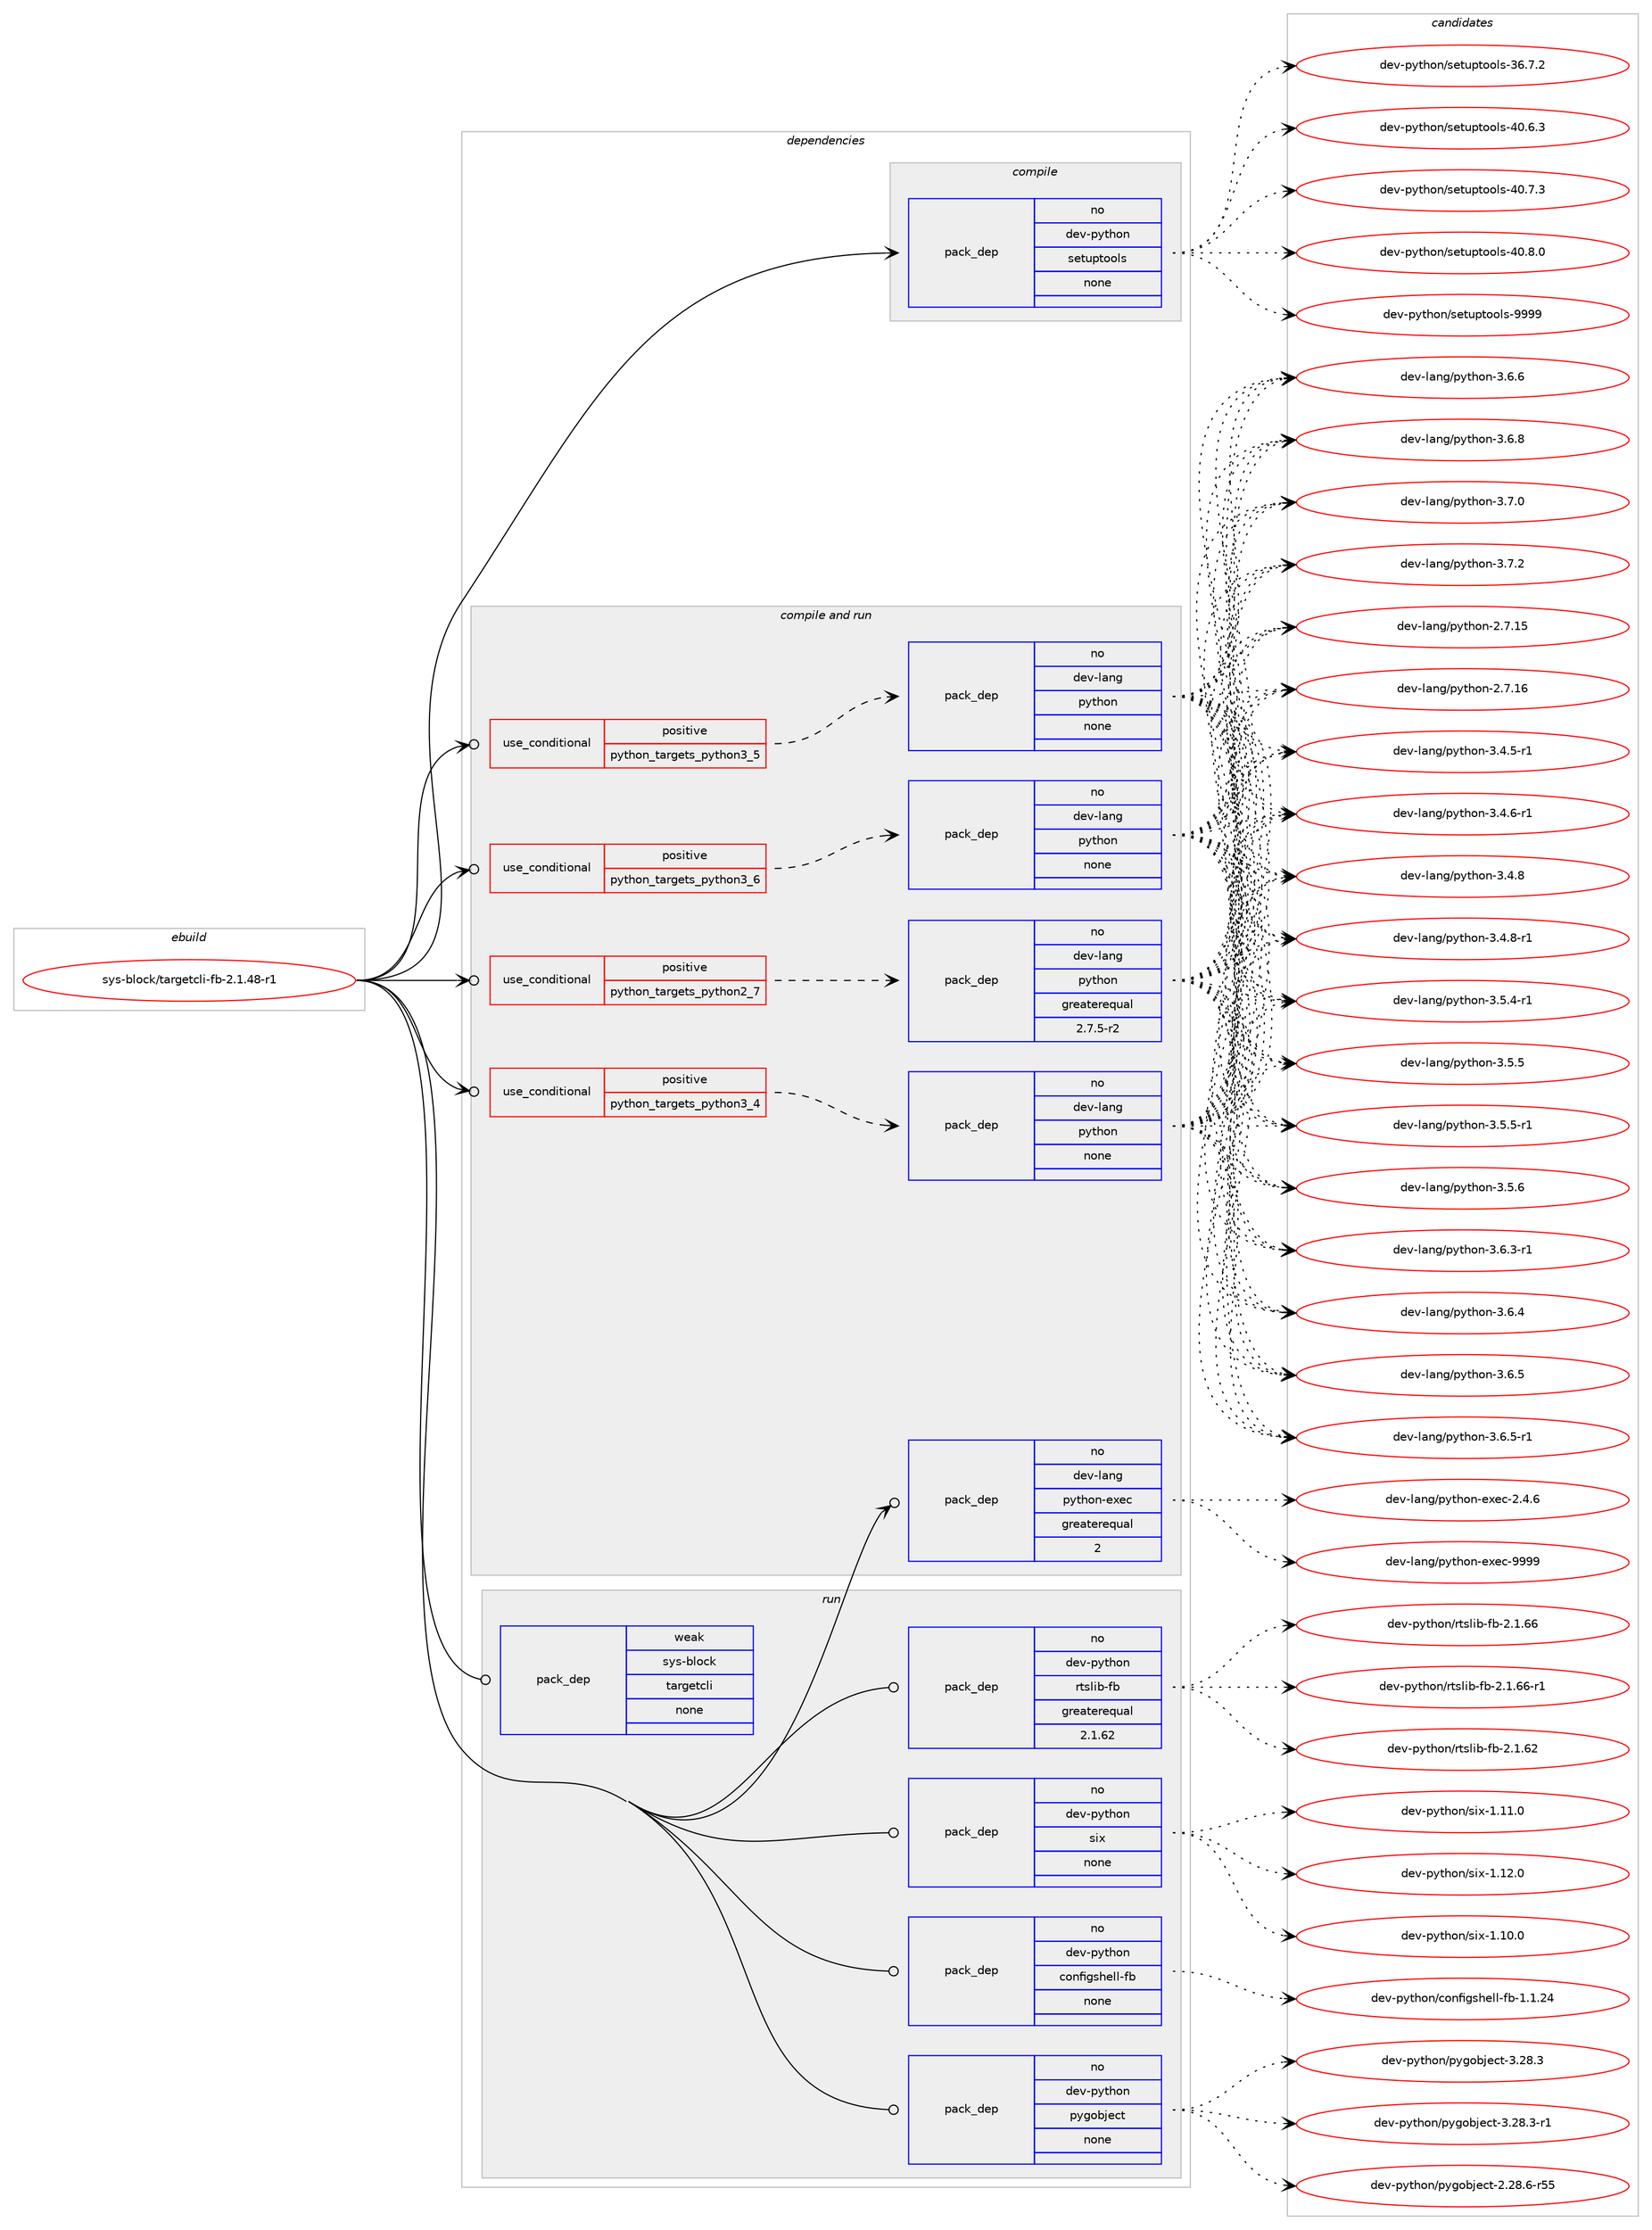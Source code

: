 digraph prolog {

# *************
# Graph options
# *************

newrank=true;
concentrate=true;
compound=true;
graph [rankdir=LR,fontname=Helvetica,fontsize=10,ranksep=1.5];#, ranksep=2.5, nodesep=0.2];
edge  [arrowhead=vee];
node  [fontname=Helvetica,fontsize=10];

# **********
# The ebuild
# **********

subgraph cluster_leftcol {
color=gray;
rank=same;
label=<<i>ebuild</i>>;
id [label="sys-block/targetcli-fb-2.1.48-r1", color=red, width=4, href="../sys-block/targetcli-fb-2.1.48-r1.svg"];
}

# ****************
# The dependencies
# ****************

subgraph cluster_midcol {
color=gray;
label=<<i>dependencies</i>>;
subgraph cluster_compile {
fillcolor="#eeeeee";
style=filled;
label=<<i>compile</i>>;
subgraph pack1232672 {
dependency1718928 [label=<<TABLE BORDER="0" CELLBORDER="1" CELLSPACING="0" CELLPADDING="4" WIDTH="220"><TR><TD ROWSPAN="6" CELLPADDING="30">pack_dep</TD></TR><TR><TD WIDTH="110">no</TD></TR><TR><TD>dev-python</TD></TR><TR><TD>setuptools</TD></TR><TR><TD>none</TD></TR><TR><TD></TD></TR></TABLE>>, shape=none, color=blue];
}
id:e -> dependency1718928:w [weight=20,style="solid",arrowhead="vee"];
}
subgraph cluster_compileandrun {
fillcolor="#eeeeee";
style=filled;
label=<<i>compile and run</i>>;
subgraph cond458098 {
dependency1718929 [label=<<TABLE BORDER="0" CELLBORDER="1" CELLSPACING="0" CELLPADDING="4"><TR><TD ROWSPAN="3" CELLPADDING="10">use_conditional</TD></TR><TR><TD>positive</TD></TR><TR><TD>python_targets_python2_7</TD></TR></TABLE>>, shape=none, color=red];
subgraph pack1232673 {
dependency1718930 [label=<<TABLE BORDER="0" CELLBORDER="1" CELLSPACING="0" CELLPADDING="4" WIDTH="220"><TR><TD ROWSPAN="6" CELLPADDING="30">pack_dep</TD></TR><TR><TD WIDTH="110">no</TD></TR><TR><TD>dev-lang</TD></TR><TR><TD>python</TD></TR><TR><TD>greaterequal</TD></TR><TR><TD>2.7.5-r2</TD></TR></TABLE>>, shape=none, color=blue];
}
dependency1718929:e -> dependency1718930:w [weight=20,style="dashed",arrowhead="vee"];
}
id:e -> dependency1718929:w [weight=20,style="solid",arrowhead="odotvee"];
subgraph cond458099 {
dependency1718931 [label=<<TABLE BORDER="0" CELLBORDER="1" CELLSPACING="0" CELLPADDING="4"><TR><TD ROWSPAN="3" CELLPADDING="10">use_conditional</TD></TR><TR><TD>positive</TD></TR><TR><TD>python_targets_python3_4</TD></TR></TABLE>>, shape=none, color=red];
subgraph pack1232674 {
dependency1718932 [label=<<TABLE BORDER="0" CELLBORDER="1" CELLSPACING="0" CELLPADDING="4" WIDTH="220"><TR><TD ROWSPAN="6" CELLPADDING="30">pack_dep</TD></TR><TR><TD WIDTH="110">no</TD></TR><TR><TD>dev-lang</TD></TR><TR><TD>python</TD></TR><TR><TD>none</TD></TR><TR><TD></TD></TR></TABLE>>, shape=none, color=blue];
}
dependency1718931:e -> dependency1718932:w [weight=20,style="dashed",arrowhead="vee"];
}
id:e -> dependency1718931:w [weight=20,style="solid",arrowhead="odotvee"];
subgraph cond458100 {
dependency1718933 [label=<<TABLE BORDER="0" CELLBORDER="1" CELLSPACING="0" CELLPADDING="4"><TR><TD ROWSPAN="3" CELLPADDING="10">use_conditional</TD></TR><TR><TD>positive</TD></TR><TR><TD>python_targets_python3_5</TD></TR></TABLE>>, shape=none, color=red];
subgraph pack1232675 {
dependency1718934 [label=<<TABLE BORDER="0" CELLBORDER="1" CELLSPACING="0" CELLPADDING="4" WIDTH="220"><TR><TD ROWSPAN="6" CELLPADDING="30">pack_dep</TD></TR><TR><TD WIDTH="110">no</TD></TR><TR><TD>dev-lang</TD></TR><TR><TD>python</TD></TR><TR><TD>none</TD></TR><TR><TD></TD></TR></TABLE>>, shape=none, color=blue];
}
dependency1718933:e -> dependency1718934:w [weight=20,style="dashed",arrowhead="vee"];
}
id:e -> dependency1718933:w [weight=20,style="solid",arrowhead="odotvee"];
subgraph cond458101 {
dependency1718935 [label=<<TABLE BORDER="0" CELLBORDER="1" CELLSPACING="0" CELLPADDING="4"><TR><TD ROWSPAN="3" CELLPADDING="10">use_conditional</TD></TR><TR><TD>positive</TD></TR><TR><TD>python_targets_python3_6</TD></TR></TABLE>>, shape=none, color=red];
subgraph pack1232676 {
dependency1718936 [label=<<TABLE BORDER="0" CELLBORDER="1" CELLSPACING="0" CELLPADDING="4" WIDTH="220"><TR><TD ROWSPAN="6" CELLPADDING="30">pack_dep</TD></TR><TR><TD WIDTH="110">no</TD></TR><TR><TD>dev-lang</TD></TR><TR><TD>python</TD></TR><TR><TD>none</TD></TR><TR><TD></TD></TR></TABLE>>, shape=none, color=blue];
}
dependency1718935:e -> dependency1718936:w [weight=20,style="dashed",arrowhead="vee"];
}
id:e -> dependency1718935:w [weight=20,style="solid",arrowhead="odotvee"];
subgraph pack1232677 {
dependency1718937 [label=<<TABLE BORDER="0" CELLBORDER="1" CELLSPACING="0" CELLPADDING="4" WIDTH="220"><TR><TD ROWSPAN="6" CELLPADDING="30">pack_dep</TD></TR><TR><TD WIDTH="110">no</TD></TR><TR><TD>dev-lang</TD></TR><TR><TD>python-exec</TD></TR><TR><TD>greaterequal</TD></TR><TR><TD>2</TD></TR></TABLE>>, shape=none, color=blue];
}
id:e -> dependency1718937:w [weight=20,style="solid",arrowhead="odotvee"];
}
subgraph cluster_run {
fillcolor="#eeeeee";
style=filled;
label=<<i>run</i>>;
subgraph pack1232678 {
dependency1718938 [label=<<TABLE BORDER="0" CELLBORDER="1" CELLSPACING="0" CELLPADDING="4" WIDTH="220"><TR><TD ROWSPAN="6" CELLPADDING="30">pack_dep</TD></TR><TR><TD WIDTH="110">no</TD></TR><TR><TD>dev-python</TD></TR><TR><TD>configshell-fb</TD></TR><TR><TD>none</TD></TR><TR><TD></TD></TR></TABLE>>, shape=none, color=blue];
}
id:e -> dependency1718938:w [weight=20,style="solid",arrowhead="odot"];
subgraph pack1232679 {
dependency1718939 [label=<<TABLE BORDER="0" CELLBORDER="1" CELLSPACING="0" CELLPADDING="4" WIDTH="220"><TR><TD ROWSPAN="6" CELLPADDING="30">pack_dep</TD></TR><TR><TD WIDTH="110">no</TD></TR><TR><TD>dev-python</TD></TR><TR><TD>pygobject</TD></TR><TR><TD>none</TD></TR><TR><TD></TD></TR></TABLE>>, shape=none, color=blue];
}
id:e -> dependency1718939:w [weight=20,style="solid",arrowhead="odot"];
subgraph pack1232680 {
dependency1718940 [label=<<TABLE BORDER="0" CELLBORDER="1" CELLSPACING="0" CELLPADDING="4" WIDTH="220"><TR><TD ROWSPAN="6" CELLPADDING="30">pack_dep</TD></TR><TR><TD WIDTH="110">no</TD></TR><TR><TD>dev-python</TD></TR><TR><TD>rtslib-fb</TD></TR><TR><TD>greaterequal</TD></TR><TR><TD>2.1.62</TD></TR></TABLE>>, shape=none, color=blue];
}
id:e -> dependency1718940:w [weight=20,style="solid",arrowhead="odot"];
subgraph pack1232681 {
dependency1718941 [label=<<TABLE BORDER="0" CELLBORDER="1" CELLSPACING="0" CELLPADDING="4" WIDTH="220"><TR><TD ROWSPAN="6" CELLPADDING="30">pack_dep</TD></TR><TR><TD WIDTH="110">no</TD></TR><TR><TD>dev-python</TD></TR><TR><TD>six</TD></TR><TR><TD>none</TD></TR><TR><TD></TD></TR></TABLE>>, shape=none, color=blue];
}
id:e -> dependency1718941:w [weight=20,style="solid",arrowhead="odot"];
subgraph pack1232682 {
dependency1718942 [label=<<TABLE BORDER="0" CELLBORDER="1" CELLSPACING="0" CELLPADDING="4" WIDTH="220"><TR><TD ROWSPAN="6" CELLPADDING="30">pack_dep</TD></TR><TR><TD WIDTH="110">weak</TD></TR><TR><TD>sys-block</TD></TR><TR><TD>targetcli</TD></TR><TR><TD>none</TD></TR><TR><TD></TD></TR></TABLE>>, shape=none, color=blue];
}
id:e -> dependency1718942:w [weight=20,style="solid",arrowhead="odot"];
}
}

# **************
# The candidates
# **************

subgraph cluster_choices {
rank=same;
color=gray;
label=<<i>candidates</i>>;

subgraph choice1232672 {
color=black;
nodesep=1;
choice100101118451121211161041111104711510111611711211611111110811545515446554650 [label="dev-python/setuptools-36.7.2", color=red, width=4,href="../dev-python/setuptools-36.7.2.svg"];
choice100101118451121211161041111104711510111611711211611111110811545524846544651 [label="dev-python/setuptools-40.6.3", color=red, width=4,href="../dev-python/setuptools-40.6.3.svg"];
choice100101118451121211161041111104711510111611711211611111110811545524846554651 [label="dev-python/setuptools-40.7.3", color=red, width=4,href="../dev-python/setuptools-40.7.3.svg"];
choice100101118451121211161041111104711510111611711211611111110811545524846564648 [label="dev-python/setuptools-40.8.0", color=red, width=4,href="../dev-python/setuptools-40.8.0.svg"];
choice10010111845112121116104111110471151011161171121161111111081154557575757 [label="dev-python/setuptools-9999", color=red, width=4,href="../dev-python/setuptools-9999.svg"];
dependency1718928:e -> choice100101118451121211161041111104711510111611711211611111110811545515446554650:w [style=dotted,weight="100"];
dependency1718928:e -> choice100101118451121211161041111104711510111611711211611111110811545524846544651:w [style=dotted,weight="100"];
dependency1718928:e -> choice100101118451121211161041111104711510111611711211611111110811545524846554651:w [style=dotted,weight="100"];
dependency1718928:e -> choice100101118451121211161041111104711510111611711211611111110811545524846564648:w [style=dotted,weight="100"];
dependency1718928:e -> choice10010111845112121116104111110471151011161171121161111111081154557575757:w [style=dotted,weight="100"];
}
subgraph choice1232673 {
color=black;
nodesep=1;
choice10010111845108971101034711212111610411111045504655464953 [label="dev-lang/python-2.7.15", color=red, width=4,href="../dev-lang/python-2.7.15.svg"];
choice10010111845108971101034711212111610411111045504655464954 [label="dev-lang/python-2.7.16", color=red, width=4,href="../dev-lang/python-2.7.16.svg"];
choice1001011184510897110103471121211161041111104551465246534511449 [label="dev-lang/python-3.4.5-r1", color=red, width=4,href="../dev-lang/python-3.4.5-r1.svg"];
choice1001011184510897110103471121211161041111104551465246544511449 [label="dev-lang/python-3.4.6-r1", color=red, width=4,href="../dev-lang/python-3.4.6-r1.svg"];
choice100101118451089711010347112121116104111110455146524656 [label="dev-lang/python-3.4.8", color=red, width=4,href="../dev-lang/python-3.4.8.svg"];
choice1001011184510897110103471121211161041111104551465246564511449 [label="dev-lang/python-3.4.8-r1", color=red, width=4,href="../dev-lang/python-3.4.8-r1.svg"];
choice1001011184510897110103471121211161041111104551465346524511449 [label="dev-lang/python-3.5.4-r1", color=red, width=4,href="../dev-lang/python-3.5.4-r1.svg"];
choice100101118451089711010347112121116104111110455146534653 [label="dev-lang/python-3.5.5", color=red, width=4,href="../dev-lang/python-3.5.5.svg"];
choice1001011184510897110103471121211161041111104551465346534511449 [label="dev-lang/python-3.5.5-r1", color=red, width=4,href="../dev-lang/python-3.5.5-r1.svg"];
choice100101118451089711010347112121116104111110455146534654 [label="dev-lang/python-3.5.6", color=red, width=4,href="../dev-lang/python-3.5.6.svg"];
choice1001011184510897110103471121211161041111104551465446514511449 [label="dev-lang/python-3.6.3-r1", color=red, width=4,href="../dev-lang/python-3.6.3-r1.svg"];
choice100101118451089711010347112121116104111110455146544652 [label="dev-lang/python-3.6.4", color=red, width=4,href="../dev-lang/python-3.6.4.svg"];
choice100101118451089711010347112121116104111110455146544653 [label="dev-lang/python-3.6.5", color=red, width=4,href="../dev-lang/python-3.6.5.svg"];
choice1001011184510897110103471121211161041111104551465446534511449 [label="dev-lang/python-3.6.5-r1", color=red, width=4,href="../dev-lang/python-3.6.5-r1.svg"];
choice100101118451089711010347112121116104111110455146544654 [label="dev-lang/python-3.6.6", color=red, width=4,href="../dev-lang/python-3.6.6.svg"];
choice100101118451089711010347112121116104111110455146544656 [label="dev-lang/python-3.6.8", color=red, width=4,href="../dev-lang/python-3.6.8.svg"];
choice100101118451089711010347112121116104111110455146554648 [label="dev-lang/python-3.7.0", color=red, width=4,href="../dev-lang/python-3.7.0.svg"];
choice100101118451089711010347112121116104111110455146554650 [label="dev-lang/python-3.7.2", color=red, width=4,href="../dev-lang/python-3.7.2.svg"];
dependency1718930:e -> choice10010111845108971101034711212111610411111045504655464953:w [style=dotted,weight="100"];
dependency1718930:e -> choice10010111845108971101034711212111610411111045504655464954:w [style=dotted,weight="100"];
dependency1718930:e -> choice1001011184510897110103471121211161041111104551465246534511449:w [style=dotted,weight="100"];
dependency1718930:e -> choice1001011184510897110103471121211161041111104551465246544511449:w [style=dotted,weight="100"];
dependency1718930:e -> choice100101118451089711010347112121116104111110455146524656:w [style=dotted,weight="100"];
dependency1718930:e -> choice1001011184510897110103471121211161041111104551465246564511449:w [style=dotted,weight="100"];
dependency1718930:e -> choice1001011184510897110103471121211161041111104551465346524511449:w [style=dotted,weight="100"];
dependency1718930:e -> choice100101118451089711010347112121116104111110455146534653:w [style=dotted,weight="100"];
dependency1718930:e -> choice1001011184510897110103471121211161041111104551465346534511449:w [style=dotted,weight="100"];
dependency1718930:e -> choice100101118451089711010347112121116104111110455146534654:w [style=dotted,weight="100"];
dependency1718930:e -> choice1001011184510897110103471121211161041111104551465446514511449:w [style=dotted,weight="100"];
dependency1718930:e -> choice100101118451089711010347112121116104111110455146544652:w [style=dotted,weight="100"];
dependency1718930:e -> choice100101118451089711010347112121116104111110455146544653:w [style=dotted,weight="100"];
dependency1718930:e -> choice1001011184510897110103471121211161041111104551465446534511449:w [style=dotted,weight="100"];
dependency1718930:e -> choice100101118451089711010347112121116104111110455146544654:w [style=dotted,weight="100"];
dependency1718930:e -> choice100101118451089711010347112121116104111110455146544656:w [style=dotted,weight="100"];
dependency1718930:e -> choice100101118451089711010347112121116104111110455146554648:w [style=dotted,weight="100"];
dependency1718930:e -> choice100101118451089711010347112121116104111110455146554650:w [style=dotted,weight="100"];
}
subgraph choice1232674 {
color=black;
nodesep=1;
choice10010111845108971101034711212111610411111045504655464953 [label="dev-lang/python-2.7.15", color=red, width=4,href="../dev-lang/python-2.7.15.svg"];
choice10010111845108971101034711212111610411111045504655464954 [label="dev-lang/python-2.7.16", color=red, width=4,href="../dev-lang/python-2.7.16.svg"];
choice1001011184510897110103471121211161041111104551465246534511449 [label="dev-lang/python-3.4.5-r1", color=red, width=4,href="../dev-lang/python-3.4.5-r1.svg"];
choice1001011184510897110103471121211161041111104551465246544511449 [label="dev-lang/python-3.4.6-r1", color=red, width=4,href="../dev-lang/python-3.4.6-r1.svg"];
choice100101118451089711010347112121116104111110455146524656 [label="dev-lang/python-3.4.8", color=red, width=4,href="../dev-lang/python-3.4.8.svg"];
choice1001011184510897110103471121211161041111104551465246564511449 [label="dev-lang/python-3.4.8-r1", color=red, width=4,href="../dev-lang/python-3.4.8-r1.svg"];
choice1001011184510897110103471121211161041111104551465346524511449 [label="dev-lang/python-3.5.4-r1", color=red, width=4,href="../dev-lang/python-3.5.4-r1.svg"];
choice100101118451089711010347112121116104111110455146534653 [label="dev-lang/python-3.5.5", color=red, width=4,href="../dev-lang/python-3.5.5.svg"];
choice1001011184510897110103471121211161041111104551465346534511449 [label="dev-lang/python-3.5.5-r1", color=red, width=4,href="../dev-lang/python-3.5.5-r1.svg"];
choice100101118451089711010347112121116104111110455146534654 [label="dev-lang/python-3.5.6", color=red, width=4,href="../dev-lang/python-3.5.6.svg"];
choice1001011184510897110103471121211161041111104551465446514511449 [label="dev-lang/python-3.6.3-r1", color=red, width=4,href="../dev-lang/python-3.6.3-r1.svg"];
choice100101118451089711010347112121116104111110455146544652 [label="dev-lang/python-3.6.4", color=red, width=4,href="../dev-lang/python-3.6.4.svg"];
choice100101118451089711010347112121116104111110455146544653 [label="dev-lang/python-3.6.5", color=red, width=4,href="../dev-lang/python-3.6.5.svg"];
choice1001011184510897110103471121211161041111104551465446534511449 [label="dev-lang/python-3.6.5-r1", color=red, width=4,href="../dev-lang/python-3.6.5-r1.svg"];
choice100101118451089711010347112121116104111110455146544654 [label="dev-lang/python-3.6.6", color=red, width=4,href="../dev-lang/python-3.6.6.svg"];
choice100101118451089711010347112121116104111110455146544656 [label="dev-lang/python-3.6.8", color=red, width=4,href="../dev-lang/python-3.6.8.svg"];
choice100101118451089711010347112121116104111110455146554648 [label="dev-lang/python-3.7.0", color=red, width=4,href="../dev-lang/python-3.7.0.svg"];
choice100101118451089711010347112121116104111110455146554650 [label="dev-lang/python-3.7.2", color=red, width=4,href="../dev-lang/python-3.7.2.svg"];
dependency1718932:e -> choice10010111845108971101034711212111610411111045504655464953:w [style=dotted,weight="100"];
dependency1718932:e -> choice10010111845108971101034711212111610411111045504655464954:w [style=dotted,weight="100"];
dependency1718932:e -> choice1001011184510897110103471121211161041111104551465246534511449:w [style=dotted,weight="100"];
dependency1718932:e -> choice1001011184510897110103471121211161041111104551465246544511449:w [style=dotted,weight="100"];
dependency1718932:e -> choice100101118451089711010347112121116104111110455146524656:w [style=dotted,weight="100"];
dependency1718932:e -> choice1001011184510897110103471121211161041111104551465246564511449:w [style=dotted,weight="100"];
dependency1718932:e -> choice1001011184510897110103471121211161041111104551465346524511449:w [style=dotted,weight="100"];
dependency1718932:e -> choice100101118451089711010347112121116104111110455146534653:w [style=dotted,weight="100"];
dependency1718932:e -> choice1001011184510897110103471121211161041111104551465346534511449:w [style=dotted,weight="100"];
dependency1718932:e -> choice100101118451089711010347112121116104111110455146534654:w [style=dotted,weight="100"];
dependency1718932:e -> choice1001011184510897110103471121211161041111104551465446514511449:w [style=dotted,weight="100"];
dependency1718932:e -> choice100101118451089711010347112121116104111110455146544652:w [style=dotted,weight="100"];
dependency1718932:e -> choice100101118451089711010347112121116104111110455146544653:w [style=dotted,weight="100"];
dependency1718932:e -> choice1001011184510897110103471121211161041111104551465446534511449:w [style=dotted,weight="100"];
dependency1718932:e -> choice100101118451089711010347112121116104111110455146544654:w [style=dotted,weight="100"];
dependency1718932:e -> choice100101118451089711010347112121116104111110455146544656:w [style=dotted,weight="100"];
dependency1718932:e -> choice100101118451089711010347112121116104111110455146554648:w [style=dotted,weight="100"];
dependency1718932:e -> choice100101118451089711010347112121116104111110455146554650:w [style=dotted,weight="100"];
}
subgraph choice1232675 {
color=black;
nodesep=1;
choice10010111845108971101034711212111610411111045504655464953 [label="dev-lang/python-2.7.15", color=red, width=4,href="../dev-lang/python-2.7.15.svg"];
choice10010111845108971101034711212111610411111045504655464954 [label="dev-lang/python-2.7.16", color=red, width=4,href="../dev-lang/python-2.7.16.svg"];
choice1001011184510897110103471121211161041111104551465246534511449 [label="dev-lang/python-3.4.5-r1", color=red, width=4,href="../dev-lang/python-3.4.5-r1.svg"];
choice1001011184510897110103471121211161041111104551465246544511449 [label="dev-lang/python-3.4.6-r1", color=red, width=4,href="../dev-lang/python-3.4.6-r1.svg"];
choice100101118451089711010347112121116104111110455146524656 [label="dev-lang/python-3.4.8", color=red, width=4,href="../dev-lang/python-3.4.8.svg"];
choice1001011184510897110103471121211161041111104551465246564511449 [label="dev-lang/python-3.4.8-r1", color=red, width=4,href="../dev-lang/python-3.4.8-r1.svg"];
choice1001011184510897110103471121211161041111104551465346524511449 [label="dev-lang/python-3.5.4-r1", color=red, width=4,href="../dev-lang/python-3.5.4-r1.svg"];
choice100101118451089711010347112121116104111110455146534653 [label="dev-lang/python-3.5.5", color=red, width=4,href="../dev-lang/python-3.5.5.svg"];
choice1001011184510897110103471121211161041111104551465346534511449 [label="dev-lang/python-3.5.5-r1", color=red, width=4,href="../dev-lang/python-3.5.5-r1.svg"];
choice100101118451089711010347112121116104111110455146534654 [label="dev-lang/python-3.5.6", color=red, width=4,href="../dev-lang/python-3.5.6.svg"];
choice1001011184510897110103471121211161041111104551465446514511449 [label="dev-lang/python-3.6.3-r1", color=red, width=4,href="../dev-lang/python-3.6.3-r1.svg"];
choice100101118451089711010347112121116104111110455146544652 [label="dev-lang/python-3.6.4", color=red, width=4,href="../dev-lang/python-3.6.4.svg"];
choice100101118451089711010347112121116104111110455146544653 [label="dev-lang/python-3.6.5", color=red, width=4,href="../dev-lang/python-3.6.5.svg"];
choice1001011184510897110103471121211161041111104551465446534511449 [label="dev-lang/python-3.6.5-r1", color=red, width=4,href="../dev-lang/python-3.6.5-r1.svg"];
choice100101118451089711010347112121116104111110455146544654 [label="dev-lang/python-3.6.6", color=red, width=4,href="../dev-lang/python-3.6.6.svg"];
choice100101118451089711010347112121116104111110455146544656 [label="dev-lang/python-3.6.8", color=red, width=4,href="../dev-lang/python-3.6.8.svg"];
choice100101118451089711010347112121116104111110455146554648 [label="dev-lang/python-3.7.0", color=red, width=4,href="../dev-lang/python-3.7.0.svg"];
choice100101118451089711010347112121116104111110455146554650 [label="dev-lang/python-3.7.2", color=red, width=4,href="../dev-lang/python-3.7.2.svg"];
dependency1718934:e -> choice10010111845108971101034711212111610411111045504655464953:w [style=dotted,weight="100"];
dependency1718934:e -> choice10010111845108971101034711212111610411111045504655464954:w [style=dotted,weight="100"];
dependency1718934:e -> choice1001011184510897110103471121211161041111104551465246534511449:w [style=dotted,weight="100"];
dependency1718934:e -> choice1001011184510897110103471121211161041111104551465246544511449:w [style=dotted,weight="100"];
dependency1718934:e -> choice100101118451089711010347112121116104111110455146524656:w [style=dotted,weight="100"];
dependency1718934:e -> choice1001011184510897110103471121211161041111104551465246564511449:w [style=dotted,weight="100"];
dependency1718934:e -> choice1001011184510897110103471121211161041111104551465346524511449:w [style=dotted,weight="100"];
dependency1718934:e -> choice100101118451089711010347112121116104111110455146534653:w [style=dotted,weight="100"];
dependency1718934:e -> choice1001011184510897110103471121211161041111104551465346534511449:w [style=dotted,weight="100"];
dependency1718934:e -> choice100101118451089711010347112121116104111110455146534654:w [style=dotted,weight="100"];
dependency1718934:e -> choice1001011184510897110103471121211161041111104551465446514511449:w [style=dotted,weight="100"];
dependency1718934:e -> choice100101118451089711010347112121116104111110455146544652:w [style=dotted,weight="100"];
dependency1718934:e -> choice100101118451089711010347112121116104111110455146544653:w [style=dotted,weight="100"];
dependency1718934:e -> choice1001011184510897110103471121211161041111104551465446534511449:w [style=dotted,weight="100"];
dependency1718934:e -> choice100101118451089711010347112121116104111110455146544654:w [style=dotted,weight="100"];
dependency1718934:e -> choice100101118451089711010347112121116104111110455146544656:w [style=dotted,weight="100"];
dependency1718934:e -> choice100101118451089711010347112121116104111110455146554648:w [style=dotted,weight="100"];
dependency1718934:e -> choice100101118451089711010347112121116104111110455146554650:w [style=dotted,weight="100"];
}
subgraph choice1232676 {
color=black;
nodesep=1;
choice10010111845108971101034711212111610411111045504655464953 [label="dev-lang/python-2.7.15", color=red, width=4,href="../dev-lang/python-2.7.15.svg"];
choice10010111845108971101034711212111610411111045504655464954 [label="dev-lang/python-2.7.16", color=red, width=4,href="../dev-lang/python-2.7.16.svg"];
choice1001011184510897110103471121211161041111104551465246534511449 [label="dev-lang/python-3.4.5-r1", color=red, width=4,href="../dev-lang/python-3.4.5-r1.svg"];
choice1001011184510897110103471121211161041111104551465246544511449 [label="dev-lang/python-3.4.6-r1", color=red, width=4,href="../dev-lang/python-3.4.6-r1.svg"];
choice100101118451089711010347112121116104111110455146524656 [label="dev-lang/python-3.4.8", color=red, width=4,href="../dev-lang/python-3.4.8.svg"];
choice1001011184510897110103471121211161041111104551465246564511449 [label="dev-lang/python-3.4.8-r1", color=red, width=4,href="../dev-lang/python-3.4.8-r1.svg"];
choice1001011184510897110103471121211161041111104551465346524511449 [label="dev-lang/python-3.5.4-r1", color=red, width=4,href="../dev-lang/python-3.5.4-r1.svg"];
choice100101118451089711010347112121116104111110455146534653 [label="dev-lang/python-3.5.5", color=red, width=4,href="../dev-lang/python-3.5.5.svg"];
choice1001011184510897110103471121211161041111104551465346534511449 [label="dev-lang/python-3.5.5-r1", color=red, width=4,href="../dev-lang/python-3.5.5-r1.svg"];
choice100101118451089711010347112121116104111110455146534654 [label="dev-lang/python-3.5.6", color=red, width=4,href="../dev-lang/python-3.5.6.svg"];
choice1001011184510897110103471121211161041111104551465446514511449 [label="dev-lang/python-3.6.3-r1", color=red, width=4,href="../dev-lang/python-3.6.3-r1.svg"];
choice100101118451089711010347112121116104111110455146544652 [label="dev-lang/python-3.6.4", color=red, width=4,href="../dev-lang/python-3.6.4.svg"];
choice100101118451089711010347112121116104111110455146544653 [label="dev-lang/python-3.6.5", color=red, width=4,href="../dev-lang/python-3.6.5.svg"];
choice1001011184510897110103471121211161041111104551465446534511449 [label="dev-lang/python-3.6.5-r1", color=red, width=4,href="../dev-lang/python-3.6.5-r1.svg"];
choice100101118451089711010347112121116104111110455146544654 [label="dev-lang/python-3.6.6", color=red, width=4,href="../dev-lang/python-3.6.6.svg"];
choice100101118451089711010347112121116104111110455146544656 [label="dev-lang/python-3.6.8", color=red, width=4,href="../dev-lang/python-3.6.8.svg"];
choice100101118451089711010347112121116104111110455146554648 [label="dev-lang/python-3.7.0", color=red, width=4,href="../dev-lang/python-3.7.0.svg"];
choice100101118451089711010347112121116104111110455146554650 [label="dev-lang/python-3.7.2", color=red, width=4,href="../dev-lang/python-3.7.2.svg"];
dependency1718936:e -> choice10010111845108971101034711212111610411111045504655464953:w [style=dotted,weight="100"];
dependency1718936:e -> choice10010111845108971101034711212111610411111045504655464954:w [style=dotted,weight="100"];
dependency1718936:e -> choice1001011184510897110103471121211161041111104551465246534511449:w [style=dotted,weight="100"];
dependency1718936:e -> choice1001011184510897110103471121211161041111104551465246544511449:w [style=dotted,weight="100"];
dependency1718936:e -> choice100101118451089711010347112121116104111110455146524656:w [style=dotted,weight="100"];
dependency1718936:e -> choice1001011184510897110103471121211161041111104551465246564511449:w [style=dotted,weight="100"];
dependency1718936:e -> choice1001011184510897110103471121211161041111104551465346524511449:w [style=dotted,weight="100"];
dependency1718936:e -> choice100101118451089711010347112121116104111110455146534653:w [style=dotted,weight="100"];
dependency1718936:e -> choice1001011184510897110103471121211161041111104551465346534511449:w [style=dotted,weight="100"];
dependency1718936:e -> choice100101118451089711010347112121116104111110455146534654:w [style=dotted,weight="100"];
dependency1718936:e -> choice1001011184510897110103471121211161041111104551465446514511449:w [style=dotted,weight="100"];
dependency1718936:e -> choice100101118451089711010347112121116104111110455146544652:w [style=dotted,weight="100"];
dependency1718936:e -> choice100101118451089711010347112121116104111110455146544653:w [style=dotted,weight="100"];
dependency1718936:e -> choice1001011184510897110103471121211161041111104551465446534511449:w [style=dotted,weight="100"];
dependency1718936:e -> choice100101118451089711010347112121116104111110455146544654:w [style=dotted,weight="100"];
dependency1718936:e -> choice100101118451089711010347112121116104111110455146544656:w [style=dotted,weight="100"];
dependency1718936:e -> choice100101118451089711010347112121116104111110455146554648:w [style=dotted,weight="100"];
dependency1718936:e -> choice100101118451089711010347112121116104111110455146554650:w [style=dotted,weight="100"];
}
subgraph choice1232677 {
color=black;
nodesep=1;
choice1001011184510897110103471121211161041111104510112010199455046524654 [label="dev-lang/python-exec-2.4.6", color=red, width=4,href="../dev-lang/python-exec-2.4.6.svg"];
choice10010111845108971101034711212111610411111045101120101994557575757 [label="dev-lang/python-exec-9999", color=red, width=4,href="../dev-lang/python-exec-9999.svg"];
dependency1718937:e -> choice1001011184510897110103471121211161041111104510112010199455046524654:w [style=dotted,weight="100"];
dependency1718937:e -> choice10010111845108971101034711212111610411111045101120101994557575757:w [style=dotted,weight="100"];
}
subgraph choice1232678 {
color=black;
nodesep=1;
choice100101118451121211161041111104799111110102105103115104101108108451029845494649465052 [label="dev-python/configshell-fb-1.1.24", color=red, width=4,href="../dev-python/configshell-fb-1.1.24.svg"];
dependency1718938:e -> choice100101118451121211161041111104799111110102105103115104101108108451029845494649465052:w [style=dotted,weight="100"];
}
subgraph choice1232679 {
color=black;
nodesep=1;
choice1001011184511212111610411111047112121103111981061019911645504650564654451145353 [label="dev-python/pygobject-2.28.6-r55", color=red, width=4,href="../dev-python/pygobject-2.28.6-r55.svg"];
choice1001011184511212111610411111047112121103111981061019911645514650564651 [label="dev-python/pygobject-3.28.3", color=red, width=4,href="../dev-python/pygobject-3.28.3.svg"];
choice10010111845112121116104111110471121211031119810610199116455146505646514511449 [label="dev-python/pygobject-3.28.3-r1", color=red, width=4,href="../dev-python/pygobject-3.28.3-r1.svg"];
dependency1718939:e -> choice1001011184511212111610411111047112121103111981061019911645504650564654451145353:w [style=dotted,weight="100"];
dependency1718939:e -> choice1001011184511212111610411111047112121103111981061019911645514650564651:w [style=dotted,weight="100"];
dependency1718939:e -> choice10010111845112121116104111110471121211031119810610199116455146505646514511449:w [style=dotted,weight="100"];
}
subgraph choice1232680 {
color=black;
nodesep=1;
choice100101118451121211161041111104711411611510810598451029845504649465450 [label="dev-python/rtslib-fb-2.1.62", color=red, width=4,href="../dev-python/rtslib-fb-2.1.62.svg"];
choice100101118451121211161041111104711411611510810598451029845504649465454 [label="dev-python/rtslib-fb-2.1.66", color=red, width=4,href="../dev-python/rtslib-fb-2.1.66.svg"];
choice1001011184511212111610411111047114116115108105984510298455046494654544511449 [label="dev-python/rtslib-fb-2.1.66-r1", color=red, width=4,href="../dev-python/rtslib-fb-2.1.66-r1.svg"];
dependency1718940:e -> choice100101118451121211161041111104711411611510810598451029845504649465450:w [style=dotted,weight="100"];
dependency1718940:e -> choice100101118451121211161041111104711411611510810598451029845504649465454:w [style=dotted,weight="100"];
dependency1718940:e -> choice1001011184511212111610411111047114116115108105984510298455046494654544511449:w [style=dotted,weight="100"];
}
subgraph choice1232681 {
color=black;
nodesep=1;
choice100101118451121211161041111104711510512045494649484648 [label="dev-python/six-1.10.0", color=red, width=4,href="../dev-python/six-1.10.0.svg"];
choice100101118451121211161041111104711510512045494649494648 [label="dev-python/six-1.11.0", color=red, width=4,href="../dev-python/six-1.11.0.svg"];
choice100101118451121211161041111104711510512045494649504648 [label="dev-python/six-1.12.0", color=red, width=4,href="../dev-python/six-1.12.0.svg"];
dependency1718941:e -> choice100101118451121211161041111104711510512045494649484648:w [style=dotted,weight="100"];
dependency1718941:e -> choice100101118451121211161041111104711510512045494649494648:w [style=dotted,weight="100"];
dependency1718941:e -> choice100101118451121211161041111104711510512045494649504648:w [style=dotted,weight="100"];
}
subgraph choice1232682 {
color=black;
nodesep=1;
}
}

}
